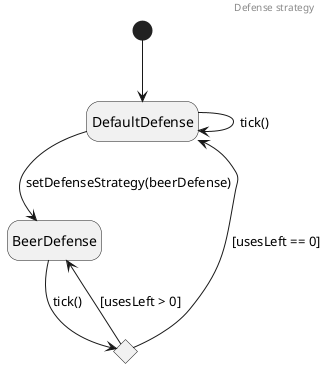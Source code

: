 @startuml DefenseStrategy
header Defense strategy
hide empty description

[*] --> DefaultDefense

state c <<choice>>

BeerDefense --> c : tick()
c --> BeerDefense : [usesLeft > 0]
c --> DefaultDefense : [usesLeft == 0]

DefaultDefense --> DefaultDefense : tick()
DefaultDefense --> BeerDefense : setDefenseStrategy(beerDefense)


@enduml